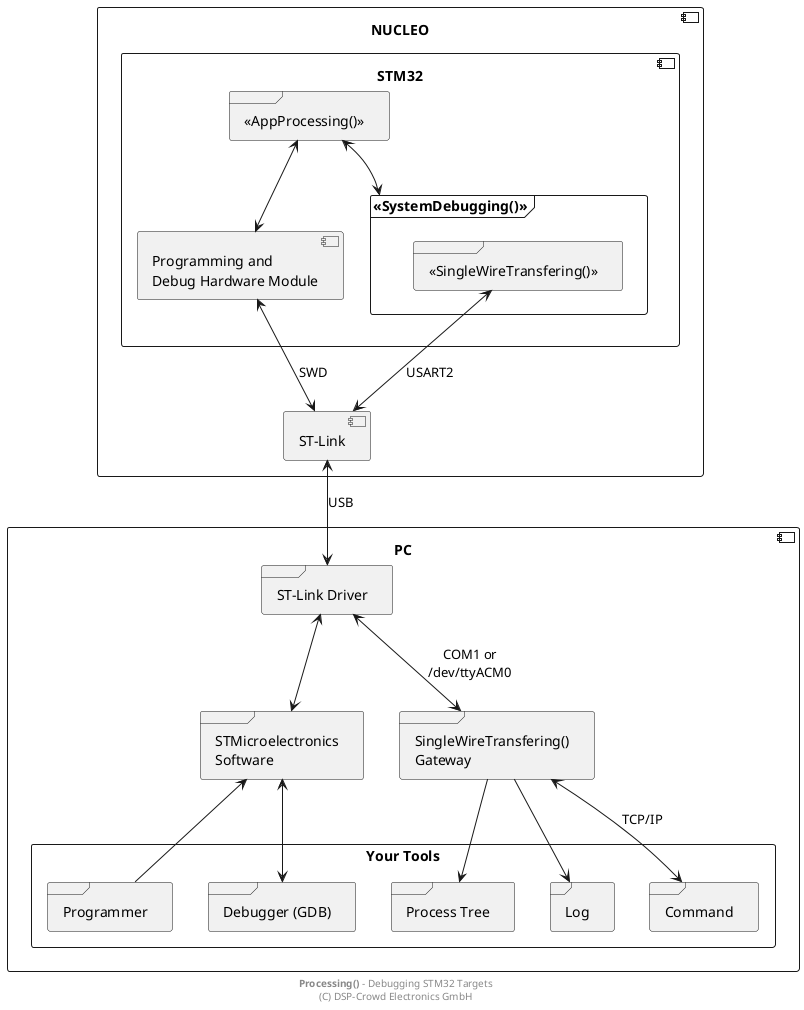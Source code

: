 
@startuml

' skinparam linetype ortho
' scale 0.6

component "NUCLEO" as pNuc {

  component "STM32" {

    frame "<<AppProcessing()>>" as pApp

    frame "<<SystemDebugging()>>" as pSysDbg {
      frame "<<SingleWireTransfering()>>" as pSwt
    }

    component "Programming and\nDebug Hardware Module" as pHwDbg

    pApp <--> pHwDbg
    pApp <--> pSysDbg
  }

  component "ST-Link" as pStLink

  pSwt <--> pStLink : USART2
  pHwDbg <--> pStLink : SWD
}

component PC as pPc {

  frame "ST-Link Driver" as pDrv

  frame "SingleWireTransfering()\nGateway" as pGw
  frame "STMicroelectronics\nSoftware" as pStSw

  rectangle "Your Tools" as pTools {

    frame "Programmer" as pProg
    frame "Debugger (GDB)" as pDbg

    frame "Process Tree" as pTree
    frame "Log" as pLog
    frame "Command" as pCmd
    ' frame "Custom\nChannels" as pCustom
  }

  pDrv <--> pStSw
  pDrv <--> pGw : "COM1 or\n/dev/ttyACM0"

  pGw --> pTree
  pGw --> pLog
  pGw <--> pCmd : "TCP/IP"
  ' pGw <--> pCustom

  pStSw <-- pProg
  pStSw <--> pDbg

  pStSw -r[hidden]- pGw
}

pStLink <--> pDrv : USB

footer **Processing()** - Debugging STM32 Targets\n(C) DSP-Crowd Electronics GmbH

@enduml

